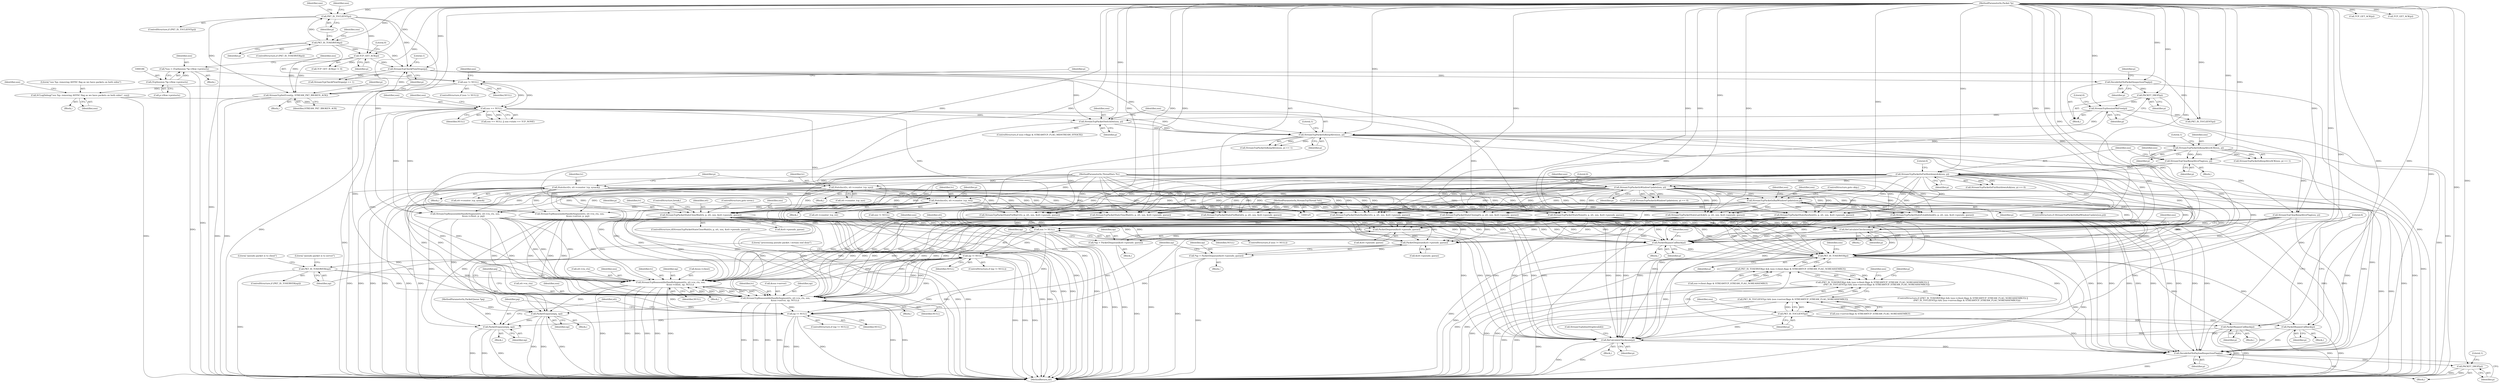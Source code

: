 digraph "1_suricata_843d0b7a10bb45627f94764a6c5d468a24143345@del" {
"1000589" [label="(Call,StreamTcpPacketStateCloseWait(tv, p, stt, ssn, &stt->pseudo_queue))"];
"1000281" [label="(Call,StatsIncr(tv, stt->counter_tcp_synack))"];
"1000126" [label="(MethodParameterIn,ThreadVars *tv)"];
"1000310" [label="(Call,StatsIncr(tv, stt->counter_tcp_rst))"];
"1000296" [label="(Call,StatsIncr(tv, stt->counter_tcp_syn))"];
"1000494" [label="(Call,StreamTcpPacketIsBadWindowUpdate(ssn,p))"];
"1000489" [label="(Call,StreamTcpPacketIsWindowUpdate(ssn, p))"];
"1000483" [label="(Call,StreamTcpPacketIsFinShutdownAck(ssn, p))"];
"1000478" [label="(Call,StreamTcpClearKeepAliveFlag(ssn, p))"];
"1000469" [label="(Call,StreamTcpPacketIsKeepAliveACK(ssn, p))"];
"1000461" [label="(Call,StreamTcpPacketIsKeepAlive(ssn, p))"];
"1000456" [label="(Call,StreamTcpPacketSwitchDir(ssn, p))"];
"1000359" [label="(Call,ssn == NULL)"];
"1000258" [label="(Call,SCLogDebug(\"ssn %p: removing ASYNC flag as we have packets on both sides\", ssn))"];
"1000193" [label="(Call,ssn != NULL)"];
"1000183" [label="(Call,*ssn = (TcpSession *)p->flow->protoctx)"];
"1000185" [label="(Call,(TcpSession *)p->flow->protoctx)"];
"1000335" [label="(Call,StreamTcpCheckFlowDrops(p))"];
"1000330" [label="(Call,StreamTcpSetEvent(p, STREAM_PKT_BROKEN_ACK))"];
"1000222" [label="(Call,PKT_IS_TOCLIENT(p))"];
"1000207" [label="(Call,PKT_IS_TOSERVER(p))"];
"1000127" [label="(MethodParameterIn,Packet *p)"];
"1000326" [label="(Call,TCP_GET_ACK(p))"];
"1000353" [label="(Call,StreamTcpSessionPktFree(p))"];
"1000351" [label="(Call,PACKET_DROP(p))"];
"1000345" [label="(Call,DecodeSetNoPacketInspectionFlag(p))"];
"1000128" [label="(MethodParameterIn,StreamTcpThread *stt)"];
"1000651" [label="(Call,ssn != NULL)"];
"1000675" [label="(Call,np != NULL)"];
"1000680" [label="(Call,PKT_IS_TOSERVER(np))"];
"1000685" [label="(Call,StreamTcpReassembleHandleSegment(tv, stt->ra_ctx, ssn,\n                            &ssn->client, np, NULL))"];
"1000701" [label="(Call,StreamTcpReassembleHandleSegment(tv, stt->ra_ctx, ssn,\n                            &ssn->server, np, NULL))"];
"1000713" [label="(Call,PacketEnqueue(pq, np))"];
"1000862" [label="(Call,PacketEnqueue(pq, np))"];
"1000858" [label="(Call,np != NULL)"];
"1000669" [label="(Call,PacketDequeue(&stt->pseudo_queue))"];
"1000667" [label="(Call,*np = PacketDequeue(&stt->pseudo_queue))"];
"1000852" [label="(Call,PacketDequeue(&stt->pseudo_queue))"];
"1000850" [label="(Call,*np = PacketDequeue(&stt->pseudo_queue))"];
"1000725" [label="(Call,ReCalculateChecksum(p))"];
"1000747" [label="(Call,PacketBypassCallback(p))"];
"1000774" [label="(Call,PKT_IS_TOSERVER(p))"];
"1000773" [label="(Call,PKT_IS_TOSERVER(p) && (ssn->client.flags & STREAMTCP_STREAM_FLAG_NOREASSEMBLY))"];
"1000772" [label="(Call,(PKT_IS_TOSERVER(p) && (ssn->client.flags & STREAMTCP_STREAM_FLAG_NOREASSEMBLY)) ||\n            (PKT_IS_TOCLIENT(p) && (ssn->server.flags & STREAMTCP_STREAM_FLAG_NOREASSEMBLY)))"];
"1000784" [label="(Call,PKT_IS_TOCLIENT(p))"];
"1000783" [label="(Call,PKT_IS_TOCLIENT(p) && (ssn->server.flags & STREAMTCP_STREAM_FLAG_NOREASSEMBLY))"];
"1000809" [label="(Call,PacketBypassCallback(p))"];
"1000872" [label="(Call,ReCalculateChecksum(p))"];
"1000877" [label="(Call,DecodeSetNoPayloadInspectionFlag(p))"];
"1000879" [label="(Call,PACKET_DROP(p))"];
"1000835" [label="(Call,PacketBypassCallback(p))"];
"1000859" [label="(Identifier,np)"];
"1000686" [label="(Identifier,tv)"];
"1000772" [label="(Call,(PKT_IS_TOSERVER(p) && (ssn->client.flags & STREAMTCP_STREAM_FLAG_NOREASSEMBLY)) ||\n            (PKT_IS_TOCLIENT(p) && (ssn->server.flags & STREAMTCP_STREAM_FLAG_NOREASSEMBLY)))"];
"1000684" [label="(Literal,\"pseudo packet is to server\")"];
"1000857" [label="(ControlStructure,if (np != NULL))"];
"1000193" [label="(Call,ssn != NULL)"];
"1000685" [label="(Call,StreamTcpReassembleHandleSegment(tv, stt->ra_ctx, ssn,\n                            &ssn->client, np, NULL))"];
"1000702" [label="(Identifier,tv)"];
"1000754" [label="(Identifier,ssn)"];
"1000707" [label="(Call,&ssn->server)"];
"1000470" [label="(Identifier,ssn)"];
"1000435" [label="(Call,TCP_GET_ACK(p))"];
"1000877" [label="(Call,DecodeSetNoPayloadInspectionFlag(p))"];
"1000668" [label="(Identifier,np)"];
"1000785" [label="(Identifier,p)"];
"1000698" [label="(Block,)"];
"1000853" [label="(Call,&stt->pseudo_queue)"];
"1000592" [label="(Identifier,stt)"];
"1000335" [label="(Call,StreamTcpCheckFlowDrops(p))"];
"1000458" [label="(Identifier,p)"];
"1000195" [label="(Identifier,NULL)"];
"1000779" [label="(Identifier,ssn)"];
"1000260" [label="(Identifier,ssn)"];
"1000725" [label="(Call,ReCalculateChecksum(p))"];
"1000858" [label="(Call,np != NULL)"];
"1000871" [label="(Block,)"];
"1000295" [label="(Block,)"];
"1000713" [label="(Call,PacketEnqueue(pq, np))"];
"1000496" [label="(Identifier,p)"];
"1000460" [label="(Call,StreamTcpPacketIsKeepAlive(ssn, p) == 1)"];
"1000336" [label="(Identifier,p)"];
"1000653" [label="(Identifier,NULL)"];
"1000328" [label="(Literal,0)"];
"1000489" [label="(Call,StreamTcpPacketIsWindowUpdate(ssn, p))"];
"1000588" [label="(ControlStructure,if(StreamTcpPacketStateCloseWait(tv, p, stt, ssn, &stt->pseudo_queue)))"];
"1000468" [label="(Call,StreamTcpPacketIsKeepAliveACK(ssn, p) == 1)"];
"1000126" [label="(MethodParameterIn,ThreadVars *tv)"];
"1000747" [label="(Call,PacketBypassCallback(p))"];
"1000222" [label="(Call,PKT_IS_TOCLIENT(p))"];
"1000338" [label="(Block,)"];
"1000346" [label="(Identifier,p)"];
"1000650" [label="(ControlStructure,if (ssn != NULL))"];
"1000796" [label="(Identifier,p)"];
"1000505" [label="(Call,StreamTcpPacketStateSynSent(tv, p, stt, ssn, &stt->pseudo_queue))"];
"1000832" [label="(Block,)"];
"1000353" [label="(Call,StreamTcpSessionPktFree(p))"];
"1000185" [label="(Call,(TcpSession *)p->flow->protoctx)"];
"1000349" [label="(Identifier,p)"];
"1000183" [label="(Call,*ssn = (TcpSession *)p->flow->protoctx)"];
"1000490" [label="(Identifier,ssn)"];
"1000659" [label="(Identifier,stt)"];
"1000599" [label="(ControlStructure,goto error;)"];
"1000500" [label="(Identifier,ssn)"];
"1000872" [label="(Call,ReCalculateChecksum(p))"];
"1000861" [label="(Block,)"];
"1000603" [label="(Call,StreamTcpPacketStateLastAck(tv, p, stt, ssn, &stt->pseudo_queue))"];
"1000311" [label="(Identifier,tv)"];
"1000187" [label="(Call,p->flow->protoctx)"];
"1000208" [label="(Identifier,p)"];
"1000677" [label="(Identifier,NULL)"];
"1000681" [label="(Identifier,np)"];
"1000330" [label="(Call,StreamTcpSetEvent(p, STREAM_PKT_BROKEN_ACK))"];
"1000321" [label="(Identifier,p)"];
"1000879" [label="(Call,PACKET_DROP(p))"];
"1000332" [label="(Identifier,STREAM_PKT_BROKEN_ACK)"];
"1000717" [label="(Literal,\"processing pseudo packet / stream end done\")"];
"1000810" [label="(Identifier,p)"];
"1000298" [label="(Call,stt->counter_tcp_syn)"];
"1000774" [label="(Call,PKT_IS_TOSERVER(p))"];
"1000695" [label="(Identifier,np)"];
"1000714" [label="(Identifier,pq)"];
"1000808" [label="(Block,)"];
"1000836" [label="(Identifier,p)"];
"1000494" [label="(Call,StreamTcpPacketIsBadWindowUpdate(ssn,p))"];
"1000326" [label="(Call,TCP_GET_ACK(p))"];
"1000480" [label="(Identifier,p)"];
"1000457" [label="(Identifier,ssn)"];
"1000483" [label="(Call,StreamTcpPacketIsFinShutdownAck(ssn, p))"];
"1000495" [label="(Identifier,ssn)"];
"1000359" [label="(Call,ssn == NULL)"];
"1000864" [label="(Identifier,np)"];
"1000860" [label="(Identifier,NULL)"];
"1000184" [label="(Identifier,ssn)"];
"1000472" [label="(Literal,1)"];
"1000547" [label="(Call,StreamTcpPacketStateFinWait1(tv, p, stt, ssn, &stt->pseudo_queue))"];
"1000297" [label="(Identifier,tv)"];
"1000485" [label="(Identifier,p)"];
"1000334" [label="(Call,StreamTcpCheckFlowDrops(p) == 1)"];
"1000789" [label="(Identifier,ssn)"];
"1000462" [label="(Identifier,ssn)"];
"1000352" [label="(Identifier,p)"];
"1000479" [label="(Identifier,ssn)"];
"1000851" [label="(Identifier,np)"];
"1000194" [label="(Identifier,ssn)"];
"1000271" [label="(Identifier,p)"];
"1000305" [label="(Identifier,p)"];
"1000415" [label="(Call,StreamTcpReassembleHandleSegment(tv, stt->ra_ctx, ssn,\n                        &ssn->server, p, pq))"];
"1000771" [label="(ControlStructure,if ((PKT_IS_TOSERVER(p) && (ssn->client.flags & STREAMTCP_STREAM_FLAG_NOREASSEMBLY)) ||\n            (PKT_IS_TOCLIENT(p) && (ssn->server.flags & STREAMTCP_STREAM_FLAG_NOREASSEMBLY))))"];
"1000127" [label="(MethodParameterIn,Packet *p)"];
"1000850" [label="(Call,*np = PacketDequeue(&stt->pseudo_queue))"];
"1000280" [label="(Block,)"];
"1000493" [label="(ControlStructure,if (StreamTcpPacketIsBadWindowUpdate(ssn,p)))"];
"1000712" [label="(Identifier,NULL)"];
"1000337" [label="(Literal,1)"];
"1000844" [label="(Identifier,stt)"];
"1000206" [label="(ControlStructure,if (PKT_IS_TOSERVER(p)))"];
"1000651" [label="(Call,ssn != NULL)"];
"1000358" [label="(Call,ssn == NULL || ssn->state == TCP_NONE)"];
"1000491" [label="(Identifier,p)"];
"1000484" [label="(Identifier,ssn)"];
"1000281" [label="(Call,StatsIncr(tv, stt->counter_tcp_synack))"];
"1000711" [label="(Identifier,np)"];
"1000461" [label="(Call,StreamTcpPacketIsKeepAlive(ssn, p))"];
"1000486" [label="(Literal,0)"];
"1000360" [label="(Identifier,ssn)"];
"1000497" [label="(ControlStructure,goto skip;)"];
"1000207" [label="(Call,PKT_IS_TOSERVER(p))"];
"1000259" [label="(Literal,\"ssn %p: removing ASYNC flag as we have packets on both sides\")"];
"1000880" [label="(Identifier,p)"];
"1000589" [label="(Call,StreamTcpPacketStateCloseWait(tv, p, stt, ssn, &stt->pseudo_queue))"];
"1000675" [label="(Call,np != NULL)"];
"1000296" [label="(Call,StatsIncr(tv, stt->counter_tcp_syn))"];
"1000809" [label="(Call,PacketBypassCallback(p))"];
"1000450" [label="(ControlStructure,if (ssn->flags & STREAMTCP_FLAG_MIDSTREAM_SYNACK))"];
"1000676" [label="(Identifier,np)"];
"1000474" [label="(Call,StreamTcpClearKeepAliveFlag(ssn, p))"];
"1000679" [label="(ControlStructure,if (PKT_IS_TOSERVER(np)))"];
"1000464" [label="(Literal,1)"];
"1000884" [label="(MethodReturn,int)"];
"1000748" [label="(Identifier,p)"];
"1000691" [label="(Call,&ssn->client)"];
"1000130" [label="(Block,)"];
"1000700" [label="(Literal,\"pseudo packet is to client\")"];
"1000351" [label="(Call,PACKET_DROP(p))"];
"1000192" [label="(ControlStructure,if (ssn != NULL))"];
"1000533" [label="(Call,StreamTcpPacketStateEstablished(tv, p, stt, ssn, &stt->pseudo_queue))"];
"1000223" [label="(Identifier,p)"];
"1000593" [label="(Identifier,ssn)"];
"1000345" [label="(Call,DecodeSetNoPacketInspectionFlag(p))"];
"1000746" [label="(Block,)"];
"1000331" [label="(Identifier,p)"];
"1000309" [label="(Block,)"];
"1000258" [label="(Call,SCLogDebug(\"ssn %p: removing ASYNC flag as we have packets on both sides\", ssn))"];
"1000715" [label="(Identifier,np)"];
"1000786" [label="(Call,ssn->server.flags & STREAMTCP_STREAM_FLAG_NOREASSEMBLY)"];
"1000413" [label="(Call,TCP_GET_ACK(p))"];
"1000878" [label="(Identifier,p)"];
"1000354" [label="(Identifier,p)"];
"1000776" [label="(Call,ssn->client.flags & STREAMTCP_STREAM_FLAG_NOREASSEMBLY)"];
"1000669" [label="(Call,PacketDequeue(&stt->pseudo_queue))"];
"1000594" [label="(Call,&stt->pseudo_queue)"];
"1000212" [label="(Identifier,ssn)"];
"1000852" [label="(Call,PacketDequeue(&stt->pseudo_queue))"];
"1000863" [label="(Identifier,pq)"];
"1000310" [label="(Call,StatsIncr(tv, stt->counter_tcp_rst))"];
"1000471" [label="(Identifier,p)"];
"1000848" [label="(Block,)"];
"1000687" [label="(Call,stt->ra_ctx)"];
"1000404" [label="(Call,PKT_IS_TOCLIENT(p))"];
"1000282" [label="(Identifier,tv)"];
"1000327" [label="(Identifier,p)"];
"1000356" [label="(Literal,0)"];
"1000690" [label="(Identifier,ssn)"];
"1000652" [label="(Identifier,ssn)"];
"1000482" [label="(Call,StreamTcpPacketIsFinShutdownAck(ssn, p) == 0)"];
"1000617" [label="(Call,StreamTcpPacketStateTimeWait(tv, p, stt, ssn, &stt->pseudo_queue))"];
"1000575" [label="(Call,StreamTcpPacketStateClosing(tv, p, stt, ssn, &stt->pseudo_queue))"];
"1000873" [label="(Identifier,p)"];
"1000364" [label="(Identifier,ssn)"];
"1000488" [label="(Call,StreamTcpPacketIsWindowUpdate(ssn, p) == 0)"];
"1000876" [label="(Block,)"];
"1000395" [label="(Block,)"];
"1000670" [label="(Call,&stt->pseudo_queue)"];
"1000701" [label="(Call,StreamTcpReassembleHandleSegment(tv, stt->ra_ctx, ssn,\n                            &ssn->server, np, NULL))"];
"1000437" [label="(Call,StreamTcpReassembleHandleSegment(tv, stt->ra_ctx, ssn,\n                        &ssn->client, p, pq))"];
"1000478" [label="(Call,StreamTcpClearKeepAliveFlag(ssn, p))"];
"1000680" [label="(Call,PKT_IS_TOSERVER(np))"];
"1000775" [label="(Identifier,p)"];
"1000456" [label="(Call,StreamTcpPacketSwitchDir(ssn, p))"];
"1000875" [label="(Call,StreamTcpInlineDropInvalid())"];
"1000128" [label="(MethodParameterIn,StreamTcpThread *stt)"];
"1000361" [label="(Identifier,NULL)"];
"1000329" [label="(Block,)"];
"1000129" [label="(MethodParameterIn,PacketQueue *pq)"];
"1000227" [label="(Identifier,ssn)"];
"1000862" [label="(Call,PacketEnqueue(pq, np))"];
"1000283" [label="(Call,stt->counter_tcp_synack)"];
"1000663" [label="(Block,)"];
"1000802" [label="(Identifier,ssn)"];
"1000325" [label="(Call,TCP_GET_ACK(p) != 0)"];
"1000783" [label="(Call,PKT_IS_TOCLIENT(p) && (ssn->server.flags & STREAMTCP_STREAM_FLAG_NOREASSEMBLY))"];
"1000312" [label="(Call,stt->counter_tcp_rst)"];
"1000263" [label="(Identifier,ssn)"];
"1000199" [label="(Identifier,ssn)"];
"1000384" [label="(Call,ssn != NULL)"];
"1000519" [label="(Call,StreamTcpPacketStateSynRecv(tv, p, stt, ssn, &stt->pseudo_queue))"];
"1000370" [label="(Call,StreamTcpPacketStateNone(tv, p, stt, ssn, &stt->pseudo_queue))"];
"1000674" [label="(ControlStructure,if (np != NULL))"];
"1000703" [label="(Call,stt->ra_ctx)"];
"1000591" [label="(Identifier,p)"];
"1000667" [label="(Call,*np = PacketDequeue(&stt->pseudo_queue))"];
"1000239" [label="(Identifier,ssn)"];
"1000463" [label="(Identifier,p)"];
"1000835" [label="(Call,PacketBypassCallback(p))"];
"1000726" [label="(Identifier,p)"];
"1000773" [label="(Call,PKT_IS_TOSERVER(p) && (ssn->client.flags & STREAMTCP_STREAM_FLAG_NOREASSEMBLY))"];
"1000492" [label="(Literal,0)"];
"1000706" [label="(Identifier,ssn)"];
"1000724" [label="(Block,)"];
"1000784" [label="(Call,PKT_IS_TOCLIENT(p))"];
"1000221" [label="(ControlStructure,if (PKT_IS_TOCLIENT(p)))"];
"1000732" [label="(Identifier,ssn)"];
"1000469" [label="(Call,StreamTcpPacketIsKeepAliveACK(ssn, p))"];
"1000590" [label="(Identifier,tv)"];
"1000257" [label="(Block,)"];
"1000682" [label="(Block,)"];
"1000696" [label="(Identifier,NULL)"];
"1000561" [label="(Call,StreamTcpPacketStateFinWait2(tv, p, stt, ssn, &stt->pseudo_queue))"];
"1000883" [label="(Literal,1)"];
"1000838" [label="(Literal,0)"];
"1000678" [label="(Block,)"];
"1000600" [label="(ControlStructure,break;)"];
"1000589" -> "1000588"  [label="AST: "];
"1000589" -> "1000594"  [label="CFG: "];
"1000590" -> "1000589"  [label="AST: "];
"1000591" -> "1000589"  [label="AST: "];
"1000592" -> "1000589"  [label="AST: "];
"1000593" -> "1000589"  [label="AST: "];
"1000594" -> "1000589"  [label="AST: "];
"1000599" -> "1000589"  [label="CFG: "];
"1000600" -> "1000589"  [label="CFG: "];
"1000589" -> "1000884"  [label="DDG: "];
"1000589" -> "1000884"  [label="DDG: "];
"1000589" -> "1000884"  [label="DDG: "];
"1000589" -> "1000884"  [label="DDG: "];
"1000589" -> "1000884"  [label="DDG: "];
"1000589" -> "1000884"  [label="DDG: "];
"1000281" -> "1000589"  [label="DDG: "];
"1000310" -> "1000589"  [label="DDG: "];
"1000296" -> "1000589"  [label="DDG: "];
"1000126" -> "1000589"  [label="DDG: "];
"1000494" -> "1000589"  [label="DDG: "];
"1000494" -> "1000589"  [label="DDG: "];
"1000489" -> "1000589"  [label="DDG: "];
"1000489" -> "1000589"  [label="DDG: "];
"1000483" -> "1000589"  [label="DDG: "];
"1000483" -> "1000589"  [label="DDG: "];
"1000127" -> "1000589"  [label="DDG: "];
"1000128" -> "1000589"  [label="DDG: "];
"1000589" -> "1000651"  [label="DDG: "];
"1000589" -> "1000669"  [label="DDG: "];
"1000589" -> "1000685"  [label="DDG: "];
"1000589" -> "1000701"  [label="DDG: "];
"1000589" -> "1000725"  [label="DDG: "];
"1000589" -> "1000747"  [label="DDG: "];
"1000589" -> "1000774"  [label="DDG: "];
"1000589" -> "1000852"  [label="DDG: "];
"1000589" -> "1000872"  [label="DDG: "];
"1000589" -> "1000877"  [label="DDG: "];
"1000281" -> "1000280"  [label="AST: "];
"1000281" -> "1000283"  [label="CFG: "];
"1000282" -> "1000281"  [label="AST: "];
"1000283" -> "1000281"  [label="AST: "];
"1000305" -> "1000281"  [label="CFG: "];
"1000281" -> "1000884"  [label="DDG: "];
"1000281" -> "1000884"  [label="DDG: "];
"1000281" -> "1000884"  [label="DDG: "];
"1000126" -> "1000281"  [label="DDG: "];
"1000281" -> "1000310"  [label="DDG: "];
"1000281" -> "1000370"  [label="DDG: "];
"1000281" -> "1000415"  [label="DDG: "];
"1000281" -> "1000437"  [label="DDG: "];
"1000281" -> "1000505"  [label="DDG: "];
"1000281" -> "1000519"  [label="DDG: "];
"1000281" -> "1000533"  [label="DDG: "];
"1000281" -> "1000547"  [label="DDG: "];
"1000281" -> "1000561"  [label="DDG: "];
"1000281" -> "1000575"  [label="DDG: "];
"1000281" -> "1000603"  [label="DDG: "];
"1000281" -> "1000617"  [label="DDG: "];
"1000281" -> "1000685"  [label="DDG: "];
"1000281" -> "1000701"  [label="DDG: "];
"1000126" -> "1000125"  [label="AST: "];
"1000126" -> "1000884"  [label="DDG: "];
"1000126" -> "1000296"  [label="DDG: "];
"1000126" -> "1000310"  [label="DDG: "];
"1000126" -> "1000370"  [label="DDG: "];
"1000126" -> "1000415"  [label="DDG: "];
"1000126" -> "1000437"  [label="DDG: "];
"1000126" -> "1000505"  [label="DDG: "];
"1000126" -> "1000519"  [label="DDG: "];
"1000126" -> "1000533"  [label="DDG: "];
"1000126" -> "1000547"  [label="DDG: "];
"1000126" -> "1000561"  [label="DDG: "];
"1000126" -> "1000575"  [label="DDG: "];
"1000126" -> "1000603"  [label="DDG: "];
"1000126" -> "1000617"  [label="DDG: "];
"1000126" -> "1000685"  [label="DDG: "];
"1000126" -> "1000701"  [label="DDG: "];
"1000310" -> "1000309"  [label="AST: "];
"1000310" -> "1000312"  [label="CFG: "];
"1000311" -> "1000310"  [label="AST: "];
"1000312" -> "1000310"  [label="AST: "];
"1000321" -> "1000310"  [label="CFG: "];
"1000310" -> "1000884"  [label="DDG: "];
"1000310" -> "1000884"  [label="DDG: "];
"1000310" -> "1000884"  [label="DDG: "];
"1000296" -> "1000310"  [label="DDG: "];
"1000310" -> "1000370"  [label="DDG: "];
"1000310" -> "1000415"  [label="DDG: "];
"1000310" -> "1000437"  [label="DDG: "];
"1000310" -> "1000505"  [label="DDG: "];
"1000310" -> "1000519"  [label="DDG: "];
"1000310" -> "1000533"  [label="DDG: "];
"1000310" -> "1000547"  [label="DDG: "];
"1000310" -> "1000561"  [label="DDG: "];
"1000310" -> "1000575"  [label="DDG: "];
"1000310" -> "1000603"  [label="DDG: "];
"1000310" -> "1000617"  [label="DDG: "];
"1000310" -> "1000685"  [label="DDG: "];
"1000310" -> "1000701"  [label="DDG: "];
"1000296" -> "1000295"  [label="AST: "];
"1000296" -> "1000298"  [label="CFG: "];
"1000297" -> "1000296"  [label="AST: "];
"1000298" -> "1000296"  [label="AST: "];
"1000305" -> "1000296"  [label="CFG: "];
"1000296" -> "1000884"  [label="DDG: "];
"1000296" -> "1000884"  [label="DDG: "];
"1000296" -> "1000884"  [label="DDG: "];
"1000296" -> "1000370"  [label="DDG: "];
"1000296" -> "1000415"  [label="DDG: "];
"1000296" -> "1000437"  [label="DDG: "];
"1000296" -> "1000505"  [label="DDG: "];
"1000296" -> "1000519"  [label="DDG: "];
"1000296" -> "1000533"  [label="DDG: "];
"1000296" -> "1000547"  [label="DDG: "];
"1000296" -> "1000561"  [label="DDG: "];
"1000296" -> "1000575"  [label="DDG: "];
"1000296" -> "1000603"  [label="DDG: "];
"1000296" -> "1000617"  [label="DDG: "];
"1000296" -> "1000685"  [label="DDG: "];
"1000296" -> "1000701"  [label="DDG: "];
"1000494" -> "1000493"  [label="AST: "];
"1000494" -> "1000496"  [label="CFG: "];
"1000495" -> "1000494"  [label="AST: "];
"1000496" -> "1000494"  [label="AST: "];
"1000497" -> "1000494"  [label="CFG: "];
"1000500" -> "1000494"  [label="CFG: "];
"1000494" -> "1000884"  [label="DDG: "];
"1000494" -> "1000884"  [label="DDG: "];
"1000489" -> "1000494"  [label="DDG: "];
"1000489" -> "1000494"  [label="DDG: "];
"1000127" -> "1000494"  [label="DDG: "];
"1000494" -> "1000505"  [label="DDG: "];
"1000494" -> "1000505"  [label="DDG: "];
"1000494" -> "1000519"  [label="DDG: "];
"1000494" -> "1000519"  [label="DDG: "];
"1000494" -> "1000533"  [label="DDG: "];
"1000494" -> "1000533"  [label="DDG: "];
"1000494" -> "1000547"  [label="DDG: "];
"1000494" -> "1000547"  [label="DDG: "];
"1000494" -> "1000561"  [label="DDG: "];
"1000494" -> "1000561"  [label="DDG: "];
"1000494" -> "1000575"  [label="DDG: "];
"1000494" -> "1000575"  [label="DDG: "];
"1000494" -> "1000603"  [label="DDG: "];
"1000494" -> "1000603"  [label="DDG: "];
"1000494" -> "1000617"  [label="DDG: "];
"1000494" -> "1000617"  [label="DDG: "];
"1000494" -> "1000651"  [label="DDG: "];
"1000494" -> "1000725"  [label="DDG: "];
"1000494" -> "1000747"  [label="DDG: "];
"1000494" -> "1000774"  [label="DDG: "];
"1000494" -> "1000872"  [label="DDG: "];
"1000494" -> "1000877"  [label="DDG: "];
"1000489" -> "1000488"  [label="AST: "];
"1000489" -> "1000491"  [label="CFG: "];
"1000490" -> "1000489"  [label="AST: "];
"1000491" -> "1000489"  [label="AST: "];
"1000492" -> "1000489"  [label="CFG: "];
"1000489" -> "1000884"  [label="DDG: "];
"1000489" -> "1000488"  [label="DDG: "];
"1000489" -> "1000488"  [label="DDG: "];
"1000483" -> "1000489"  [label="DDG: "];
"1000483" -> "1000489"  [label="DDG: "];
"1000127" -> "1000489"  [label="DDG: "];
"1000489" -> "1000505"  [label="DDG: "];
"1000489" -> "1000505"  [label="DDG: "];
"1000489" -> "1000519"  [label="DDG: "];
"1000489" -> "1000519"  [label="DDG: "];
"1000489" -> "1000533"  [label="DDG: "];
"1000489" -> "1000533"  [label="DDG: "];
"1000489" -> "1000547"  [label="DDG: "];
"1000489" -> "1000547"  [label="DDG: "];
"1000489" -> "1000561"  [label="DDG: "];
"1000489" -> "1000561"  [label="DDG: "];
"1000489" -> "1000575"  [label="DDG: "];
"1000489" -> "1000575"  [label="DDG: "];
"1000489" -> "1000603"  [label="DDG: "];
"1000489" -> "1000603"  [label="DDG: "];
"1000489" -> "1000617"  [label="DDG: "];
"1000489" -> "1000617"  [label="DDG: "];
"1000489" -> "1000651"  [label="DDG: "];
"1000489" -> "1000725"  [label="DDG: "];
"1000489" -> "1000747"  [label="DDG: "];
"1000489" -> "1000774"  [label="DDG: "];
"1000489" -> "1000872"  [label="DDG: "];
"1000489" -> "1000877"  [label="DDG: "];
"1000483" -> "1000482"  [label="AST: "];
"1000483" -> "1000485"  [label="CFG: "];
"1000484" -> "1000483"  [label="AST: "];
"1000485" -> "1000483"  [label="AST: "];
"1000486" -> "1000483"  [label="CFG: "];
"1000483" -> "1000884"  [label="DDG: "];
"1000483" -> "1000482"  [label="DDG: "];
"1000483" -> "1000482"  [label="DDG: "];
"1000478" -> "1000483"  [label="DDG: "];
"1000478" -> "1000483"  [label="DDG: "];
"1000127" -> "1000483"  [label="DDG: "];
"1000483" -> "1000505"  [label="DDG: "];
"1000483" -> "1000505"  [label="DDG: "];
"1000483" -> "1000519"  [label="DDG: "];
"1000483" -> "1000519"  [label="DDG: "];
"1000483" -> "1000533"  [label="DDG: "];
"1000483" -> "1000533"  [label="DDG: "];
"1000483" -> "1000547"  [label="DDG: "];
"1000483" -> "1000547"  [label="DDG: "];
"1000483" -> "1000561"  [label="DDG: "];
"1000483" -> "1000561"  [label="DDG: "];
"1000483" -> "1000575"  [label="DDG: "];
"1000483" -> "1000575"  [label="DDG: "];
"1000483" -> "1000603"  [label="DDG: "];
"1000483" -> "1000603"  [label="DDG: "];
"1000483" -> "1000617"  [label="DDG: "];
"1000483" -> "1000617"  [label="DDG: "];
"1000483" -> "1000651"  [label="DDG: "];
"1000483" -> "1000725"  [label="DDG: "];
"1000483" -> "1000747"  [label="DDG: "];
"1000483" -> "1000774"  [label="DDG: "];
"1000483" -> "1000872"  [label="DDG: "];
"1000483" -> "1000877"  [label="DDG: "];
"1000478" -> "1000395"  [label="AST: "];
"1000478" -> "1000480"  [label="CFG: "];
"1000479" -> "1000478"  [label="AST: "];
"1000480" -> "1000478"  [label="AST: "];
"1000484" -> "1000478"  [label="CFG: "];
"1000478" -> "1000884"  [label="DDG: "];
"1000469" -> "1000478"  [label="DDG: "];
"1000469" -> "1000478"  [label="DDG: "];
"1000127" -> "1000478"  [label="DDG: "];
"1000469" -> "1000468"  [label="AST: "];
"1000469" -> "1000471"  [label="CFG: "];
"1000470" -> "1000469"  [label="AST: "];
"1000471" -> "1000469"  [label="AST: "];
"1000472" -> "1000469"  [label="CFG: "];
"1000469" -> "1000468"  [label="DDG: "];
"1000469" -> "1000468"  [label="DDG: "];
"1000461" -> "1000469"  [label="DDG: "];
"1000461" -> "1000469"  [label="DDG: "];
"1000127" -> "1000469"  [label="DDG: "];
"1000469" -> "1000474"  [label="DDG: "];
"1000469" -> "1000474"  [label="DDG: "];
"1000461" -> "1000460"  [label="AST: "];
"1000461" -> "1000463"  [label="CFG: "];
"1000462" -> "1000461"  [label="AST: "];
"1000463" -> "1000461"  [label="AST: "];
"1000464" -> "1000461"  [label="CFG: "];
"1000461" -> "1000884"  [label="DDG: "];
"1000461" -> "1000460"  [label="DDG: "];
"1000461" -> "1000460"  [label="DDG: "];
"1000456" -> "1000461"  [label="DDG: "];
"1000456" -> "1000461"  [label="DDG: "];
"1000359" -> "1000461"  [label="DDG: "];
"1000335" -> "1000461"  [label="DDG: "];
"1000353" -> "1000461"  [label="DDG: "];
"1000127" -> "1000461"  [label="DDG: "];
"1000461" -> "1000651"  [label="DDG: "];
"1000461" -> "1000725"  [label="DDG: "];
"1000461" -> "1000747"  [label="DDG: "];
"1000461" -> "1000774"  [label="DDG: "];
"1000461" -> "1000872"  [label="DDG: "];
"1000461" -> "1000877"  [label="DDG: "];
"1000456" -> "1000450"  [label="AST: "];
"1000456" -> "1000458"  [label="CFG: "];
"1000457" -> "1000456"  [label="AST: "];
"1000458" -> "1000456"  [label="AST: "];
"1000462" -> "1000456"  [label="CFG: "];
"1000456" -> "1000884"  [label="DDG: "];
"1000359" -> "1000456"  [label="DDG: "];
"1000335" -> "1000456"  [label="DDG: "];
"1000353" -> "1000456"  [label="DDG: "];
"1000127" -> "1000456"  [label="DDG: "];
"1000359" -> "1000358"  [label="AST: "];
"1000359" -> "1000361"  [label="CFG: "];
"1000360" -> "1000359"  [label="AST: "];
"1000361" -> "1000359"  [label="AST: "];
"1000364" -> "1000359"  [label="CFG: "];
"1000358" -> "1000359"  [label="CFG: "];
"1000359" -> "1000884"  [label="DDG: "];
"1000359" -> "1000358"  [label="DDG: "];
"1000359" -> "1000358"  [label="DDG: "];
"1000258" -> "1000359"  [label="DDG: "];
"1000193" -> "1000359"  [label="DDG: "];
"1000193" -> "1000359"  [label="DDG: "];
"1000359" -> "1000370"  [label="DDG: "];
"1000359" -> "1000384"  [label="DDG: "];
"1000359" -> "1000415"  [label="DDG: "];
"1000359" -> "1000437"  [label="DDG: "];
"1000359" -> "1000651"  [label="DDG: "];
"1000359" -> "1000858"  [label="DDG: "];
"1000258" -> "1000257"  [label="AST: "];
"1000258" -> "1000260"  [label="CFG: "];
"1000259" -> "1000258"  [label="AST: "];
"1000260" -> "1000258"  [label="AST: "];
"1000263" -> "1000258"  [label="CFG: "];
"1000258" -> "1000884"  [label="DDG: "];
"1000193" -> "1000258"  [label="DDG: "];
"1000193" -> "1000192"  [label="AST: "];
"1000193" -> "1000195"  [label="CFG: "];
"1000194" -> "1000193"  [label="AST: "];
"1000195" -> "1000193"  [label="AST: "];
"1000199" -> "1000193"  [label="CFG: "];
"1000271" -> "1000193"  [label="CFG: "];
"1000193" -> "1000884"  [label="DDG: "];
"1000183" -> "1000193"  [label="DDG: "];
"1000183" -> "1000130"  [label="AST: "];
"1000183" -> "1000185"  [label="CFG: "];
"1000184" -> "1000183"  [label="AST: "];
"1000185" -> "1000183"  [label="AST: "];
"1000194" -> "1000183"  [label="CFG: "];
"1000183" -> "1000884"  [label="DDG: "];
"1000185" -> "1000183"  [label="DDG: "];
"1000185" -> "1000187"  [label="CFG: "];
"1000186" -> "1000185"  [label="AST: "];
"1000187" -> "1000185"  [label="AST: "];
"1000185" -> "1000884"  [label="DDG: "];
"1000335" -> "1000334"  [label="AST: "];
"1000335" -> "1000336"  [label="CFG: "];
"1000336" -> "1000335"  [label="AST: "];
"1000337" -> "1000335"  [label="CFG: "];
"1000335" -> "1000334"  [label="DDG: "];
"1000330" -> "1000335"  [label="DDG: "];
"1000222" -> "1000335"  [label="DDG: "];
"1000207" -> "1000335"  [label="DDG: "];
"1000326" -> "1000335"  [label="DDG: "];
"1000127" -> "1000335"  [label="DDG: "];
"1000335" -> "1000345"  [label="DDG: "];
"1000335" -> "1000370"  [label="DDG: "];
"1000335" -> "1000404"  [label="DDG: "];
"1000330" -> "1000329"  [label="AST: "];
"1000330" -> "1000332"  [label="CFG: "];
"1000331" -> "1000330"  [label="AST: "];
"1000332" -> "1000330"  [label="AST: "];
"1000336" -> "1000330"  [label="CFG: "];
"1000330" -> "1000884"  [label="DDG: "];
"1000330" -> "1000884"  [label="DDG: "];
"1000222" -> "1000330"  [label="DDG: "];
"1000207" -> "1000330"  [label="DDG: "];
"1000326" -> "1000330"  [label="DDG: "];
"1000127" -> "1000330"  [label="DDG: "];
"1000222" -> "1000221"  [label="AST: "];
"1000222" -> "1000223"  [label="CFG: "];
"1000223" -> "1000222"  [label="AST: "];
"1000227" -> "1000222"  [label="CFG: "];
"1000239" -> "1000222"  [label="CFG: "];
"1000222" -> "1000884"  [label="DDG: "];
"1000207" -> "1000222"  [label="DDG: "];
"1000127" -> "1000222"  [label="DDG: "];
"1000222" -> "1000326"  [label="DDG: "];
"1000207" -> "1000206"  [label="AST: "];
"1000207" -> "1000208"  [label="CFG: "];
"1000208" -> "1000207"  [label="AST: "];
"1000212" -> "1000207"  [label="CFG: "];
"1000223" -> "1000207"  [label="CFG: "];
"1000207" -> "1000884"  [label="DDG: "];
"1000127" -> "1000207"  [label="DDG: "];
"1000207" -> "1000326"  [label="DDG: "];
"1000127" -> "1000125"  [label="AST: "];
"1000127" -> "1000884"  [label="DDG: "];
"1000127" -> "1000326"  [label="DDG: "];
"1000127" -> "1000345"  [label="DDG: "];
"1000127" -> "1000351"  [label="DDG: "];
"1000127" -> "1000353"  [label="DDG: "];
"1000127" -> "1000370"  [label="DDG: "];
"1000127" -> "1000404"  [label="DDG: "];
"1000127" -> "1000413"  [label="DDG: "];
"1000127" -> "1000415"  [label="DDG: "];
"1000127" -> "1000435"  [label="DDG: "];
"1000127" -> "1000437"  [label="DDG: "];
"1000127" -> "1000474"  [label="DDG: "];
"1000127" -> "1000505"  [label="DDG: "];
"1000127" -> "1000519"  [label="DDG: "];
"1000127" -> "1000533"  [label="DDG: "];
"1000127" -> "1000547"  [label="DDG: "];
"1000127" -> "1000561"  [label="DDG: "];
"1000127" -> "1000575"  [label="DDG: "];
"1000127" -> "1000603"  [label="DDG: "];
"1000127" -> "1000617"  [label="DDG: "];
"1000127" -> "1000725"  [label="DDG: "];
"1000127" -> "1000747"  [label="DDG: "];
"1000127" -> "1000774"  [label="DDG: "];
"1000127" -> "1000784"  [label="DDG: "];
"1000127" -> "1000809"  [label="DDG: "];
"1000127" -> "1000835"  [label="DDG: "];
"1000127" -> "1000872"  [label="DDG: "];
"1000127" -> "1000877"  [label="DDG: "];
"1000127" -> "1000879"  [label="DDG: "];
"1000326" -> "1000325"  [label="AST: "];
"1000326" -> "1000327"  [label="CFG: "];
"1000327" -> "1000326"  [label="AST: "];
"1000328" -> "1000326"  [label="CFG: "];
"1000326" -> "1000325"  [label="DDG: "];
"1000353" -> "1000338"  [label="AST: "];
"1000353" -> "1000354"  [label="CFG: "];
"1000354" -> "1000353"  [label="AST: "];
"1000356" -> "1000353"  [label="CFG: "];
"1000353" -> "1000884"  [label="DDG: "];
"1000351" -> "1000353"  [label="DDG: "];
"1000353" -> "1000370"  [label="DDG: "];
"1000353" -> "1000404"  [label="DDG: "];
"1000351" -> "1000338"  [label="AST: "];
"1000351" -> "1000352"  [label="CFG: "];
"1000352" -> "1000351"  [label="AST: "];
"1000354" -> "1000351"  [label="CFG: "];
"1000351" -> "1000884"  [label="DDG: "];
"1000345" -> "1000351"  [label="DDG: "];
"1000345" -> "1000338"  [label="AST: "];
"1000345" -> "1000346"  [label="CFG: "];
"1000346" -> "1000345"  [label="AST: "];
"1000349" -> "1000345"  [label="CFG: "];
"1000345" -> "1000884"  [label="DDG: "];
"1000128" -> "1000125"  [label="AST: "];
"1000128" -> "1000884"  [label="DDG: "];
"1000128" -> "1000370"  [label="DDG: "];
"1000128" -> "1000505"  [label="DDG: "];
"1000128" -> "1000519"  [label="DDG: "];
"1000128" -> "1000533"  [label="DDG: "];
"1000128" -> "1000547"  [label="DDG: "];
"1000128" -> "1000561"  [label="DDG: "];
"1000128" -> "1000575"  [label="DDG: "];
"1000128" -> "1000603"  [label="DDG: "];
"1000128" -> "1000617"  [label="DDG: "];
"1000651" -> "1000650"  [label="AST: "];
"1000651" -> "1000653"  [label="CFG: "];
"1000652" -> "1000651"  [label="AST: "];
"1000653" -> "1000651"  [label="AST: "];
"1000659" -> "1000651"  [label="CFG: "];
"1000838" -> "1000651"  [label="CFG: "];
"1000651" -> "1000884"  [label="DDG: "];
"1000651" -> "1000884"  [label="DDG: "];
"1000651" -> "1000884"  [label="DDG: "];
"1000437" -> "1000651"  [label="DDG: "];
"1000505" -> "1000651"  [label="DDG: "];
"1000617" -> "1000651"  [label="DDG: "];
"1000415" -> "1000651"  [label="DDG: "];
"1000474" -> "1000651"  [label="DDG: "];
"1000561" -> "1000651"  [label="DDG: "];
"1000547" -> "1000651"  [label="DDG: "];
"1000533" -> "1000651"  [label="DDG: "];
"1000384" -> "1000651"  [label="DDG: "];
"1000384" -> "1000651"  [label="DDG: "];
"1000603" -> "1000651"  [label="DDG: "];
"1000575" -> "1000651"  [label="DDG: "];
"1000519" -> "1000651"  [label="DDG: "];
"1000651" -> "1000675"  [label="DDG: "];
"1000651" -> "1000685"  [label="DDG: "];
"1000651" -> "1000701"  [label="DDG: "];
"1000651" -> "1000858"  [label="DDG: "];
"1000675" -> "1000674"  [label="AST: "];
"1000675" -> "1000677"  [label="CFG: "];
"1000676" -> "1000675"  [label="AST: "];
"1000677" -> "1000675"  [label="AST: "];
"1000681" -> "1000675"  [label="CFG: "];
"1000717" -> "1000675"  [label="CFG: "];
"1000675" -> "1000884"  [label="DDG: "];
"1000675" -> "1000884"  [label="DDG: "];
"1000675" -> "1000884"  [label="DDG: "];
"1000667" -> "1000675"  [label="DDG: "];
"1000685" -> "1000675"  [label="DDG: "];
"1000701" -> "1000675"  [label="DDG: "];
"1000675" -> "1000680"  [label="DDG: "];
"1000675" -> "1000685"  [label="DDG: "];
"1000675" -> "1000701"  [label="DDG: "];
"1000675" -> "1000858"  [label="DDG: "];
"1000680" -> "1000679"  [label="AST: "];
"1000680" -> "1000681"  [label="CFG: "];
"1000681" -> "1000680"  [label="AST: "];
"1000684" -> "1000680"  [label="CFG: "];
"1000700" -> "1000680"  [label="CFG: "];
"1000680" -> "1000884"  [label="DDG: "];
"1000680" -> "1000685"  [label="DDG: "];
"1000680" -> "1000701"  [label="DDG: "];
"1000685" -> "1000682"  [label="AST: "];
"1000685" -> "1000696"  [label="CFG: "];
"1000686" -> "1000685"  [label="AST: "];
"1000687" -> "1000685"  [label="AST: "];
"1000690" -> "1000685"  [label="AST: "];
"1000691" -> "1000685"  [label="AST: "];
"1000695" -> "1000685"  [label="AST: "];
"1000696" -> "1000685"  [label="AST: "];
"1000714" -> "1000685"  [label="CFG: "];
"1000685" -> "1000884"  [label="DDG: "];
"1000685" -> "1000884"  [label="DDG: "];
"1000685" -> "1000884"  [label="DDG: "];
"1000685" -> "1000884"  [label="DDG: "];
"1000685" -> "1000884"  [label="DDG: "];
"1000685" -> "1000884"  [label="DDG: "];
"1000519" -> "1000685"  [label="DDG: "];
"1000437" -> "1000685"  [label="DDG: "];
"1000437" -> "1000685"  [label="DDG: "];
"1000437" -> "1000685"  [label="DDG: "];
"1000603" -> "1000685"  [label="DDG: "];
"1000701" -> "1000685"  [label="DDG: "];
"1000701" -> "1000685"  [label="DDG: "];
"1000701" -> "1000685"  [label="DDG: "];
"1000415" -> "1000685"  [label="DDG: "];
"1000415" -> "1000685"  [label="DDG: "];
"1000575" -> "1000685"  [label="DDG: "];
"1000370" -> "1000685"  [label="DDG: "];
"1000547" -> "1000685"  [label="DDG: "];
"1000505" -> "1000685"  [label="DDG: "];
"1000561" -> "1000685"  [label="DDG: "];
"1000617" -> "1000685"  [label="DDG: "];
"1000533" -> "1000685"  [label="DDG: "];
"1000685" -> "1000701"  [label="DDG: "];
"1000685" -> "1000701"  [label="DDG: "];
"1000685" -> "1000701"  [label="DDG: "];
"1000685" -> "1000713"  [label="DDG: "];
"1000685" -> "1000858"  [label="DDG: "];
"1000701" -> "1000698"  [label="AST: "];
"1000701" -> "1000712"  [label="CFG: "];
"1000702" -> "1000701"  [label="AST: "];
"1000703" -> "1000701"  [label="AST: "];
"1000706" -> "1000701"  [label="AST: "];
"1000707" -> "1000701"  [label="AST: "];
"1000711" -> "1000701"  [label="AST: "];
"1000712" -> "1000701"  [label="AST: "];
"1000714" -> "1000701"  [label="CFG: "];
"1000701" -> "1000884"  [label="DDG: "];
"1000701" -> "1000884"  [label="DDG: "];
"1000701" -> "1000884"  [label="DDG: "];
"1000701" -> "1000884"  [label="DDG: "];
"1000701" -> "1000884"  [label="DDG: "];
"1000701" -> "1000884"  [label="DDG: "];
"1000519" -> "1000701"  [label="DDG: "];
"1000437" -> "1000701"  [label="DDG: "];
"1000437" -> "1000701"  [label="DDG: "];
"1000603" -> "1000701"  [label="DDG: "];
"1000415" -> "1000701"  [label="DDG: "];
"1000415" -> "1000701"  [label="DDG: "];
"1000415" -> "1000701"  [label="DDG: "];
"1000575" -> "1000701"  [label="DDG: "];
"1000370" -> "1000701"  [label="DDG: "];
"1000547" -> "1000701"  [label="DDG: "];
"1000505" -> "1000701"  [label="DDG: "];
"1000561" -> "1000701"  [label="DDG: "];
"1000617" -> "1000701"  [label="DDG: "];
"1000533" -> "1000701"  [label="DDG: "];
"1000701" -> "1000713"  [label="DDG: "];
"1000701" -> "1000858"  [label="DDG: "];
"1000713" -> "1000678"  [label="AST: "];
"1000713" -> "1000715"  [label="CFG: "];
"1000714" -> "1000713"  [label="AST: "];
"1000715" -> "1000713"  [label="AST: "];
"1000717" -> "1000713"  [label="CFG: "];
"1000713" -> "1000884"  [label="DDG: "];
"1000713" -> "1000884"  [label="DDG: "];
"1000713" -> "1000884"  [label="DDG: "];
"1000437" -> "1000713"  [label="DDG: "];
"1000415" -> "1000713"  [label="DDG: "];
"1000129" -> "1000713"  [label="DDG: "];
"1000713" -> "1000862"  [label="DDG: "];
"1000862" -> "1000861"  [label="AST: "];
"1000862" -> "1000864"  [label="CFG: "];
"1000863" -> "1000862"  [label="AST: "];
"1000864" -> "1000862"  [label="AST: "];
"1000844" -> "1000862"  [label="CFG: "];
"1000862" -> "1000884"  [label="DDG: "];
"1000862" -> "1000884"  [label="DDG: "];
"1000862" -> "1000884"  [label="DDG: "];
"1000437" -> "1000862"  [label="DDG: "];
"1000415" -> "1000862"  [label="DDG: "];
"1000129" -> "1000862"  [label="DDG: "];
"1000858" -> "1000862"  [label="DDG: "];
"1000858" -> "1000857"  [label="AST: "];
"1000858" -> "1000860"  [label="CFG: "];
"1000859" -> "1000858"  [label="AST: "];
"1000860" -> "1000858"  [label="AST: "];
"1000844" -> "1000858"  [label="CFG: "];
"1000863" -> "1000858"  [label="CFG: "];
"1000858" -> "1000884"  [label="DDG: "];
"1000858" -> "1000884"  [label="DDG: "];
"1000858" -> "1000884"  [label="DDG: "];
"1000850" -> "1000858"  [label="DDG: "];
"1000669" -> "1000667"  [label="AST: "];
"1000669" -> "1000670"  [label="CFG: "];
"1000670" -> "1000669"  [label="AST: "];
"1000667" -> "1000669"  [label="CFG: "];
"1000669" -> "1000884"  [label="DDG: "];
"1000669" -> "1000667"  [label="DDG: "];
"1000370" -> "1000669"  [label="DDG: "];
"1000519" -> "1000669"  [label="DDG: "];
"1000561" -> "1000669"  [label="DDG: "];
"1000603" -> "1000669"  [label="DDG: "];
"1000505" -> "1000669"  [label="DDG: "];
"1000533" -> "1000669"  [label="DDG: "];
"1000547" -> "1000669"  [label="DDG: "];
"1000575" -> "1000669"  [label="DDG: "];
"1000617" -> "1000669"  [label="DDG: "];
"1000669" -> "1000852"  [label="DDG: "];
"1000667" -> "1000663"  [label="AST: "];
"1000668" -> "1000667"  [label="AST: "];
"1000676" -> "1000667"  [label="CFG: "];
"1000667" -> "1000884"  [label="DDG: "];
"1000852" -> "1000850"  [label="AST: "];
"1000852" -> "1000853"  [label="CFG: "];
"1000853" -> "1000852"  [label="AST: "];
"1000850" -> "1000852"  [label="CFG: "];
"1000852" -> "1000884"  [label="DDG: "];
"1000852" -> "1000850"  [label="DDG: "];
"1000370" -> "1000852"  [label="DDG: "];
"1000519" -> "1000852"  [label="DDG: "];
"1000561" -> "1000852"  [label="DDG: "];
"1000603" -> "1000852"  [label="DDG: "];
"1000505" -> "1000852"  [label="DDG: "];
"1000533" -> "1000852"  [label="DDG: "];
"1000547" -> "1000852"  [label="DDG: "];
"1000575" -> "1000852"  [label="DDG: "];
"1000617" -> "1000852"  [label="DDG: "];
"1000850" -> "1000848"  [label="AST: "];
"1000851" -> "1000850"  [label="AST: "];
"1000859" -> "1000850"  [label="CFG: "];
"1000850" -> "1000884"  [label="DDG: "];
"1000725" -> "1000724"  [label="AST: "];
"1000725" -> "1000726"  [label="CFG: "];
"1000726" -> "1000725"  [label="AST: "];
"1000732" -> "1000725"  [label="CFG: "];
"1000725" -> "1000884"  [label="DDG: "];
"1000561" -> "1000725"  [label="DDG: "];
"1000505" -> "1000725"  [label="DDG: "];
"1000474" -> "1000725"  [label="DDG: "];
"1000437" -> "1000725"  [label="DDG: "];
"1000617" -> "1000725"  [label="DDG: "];
"1000533" -> "1000725"  [label="DDG: "];
"1000370" -> "1000725"  [label="DDG: "];
"1000547" -> "1000725"  [label="DDG: "];
"1000575" -> "1000725"  [label="DDG: "];
"1000415" -> "1000725"  [label="DDG: "];
"1000603" -> "1000725"  [label="DDG: "];
"1000519" -> "1000725"  [label="DDG: "];
"1000725" -> "1000747"  [label="DDG: "];
"1000725" -> "1000774"  [label="DDG: "];
"1000747" -> "1000746"  [label="AST: "];
"1000747" -> "1000748"  [label="CFG: "];
"1000748" -> "1000747"  [label="AST: "];
"1000754" -> "1000747"  [label="CFG: "];
"1000747" -> "1000884"  [label="DDG: "];
"1000561" -> "1000747"  [label="DDG: "];
"1000505" -> "1000747"  [label="DDG: "];
"1000474" -> "1000747"  [label="DDG: "];
"1000437" -> "1000747"  [label="DDG: "];
"1000533" -> "1000747"  [label="DDG: "];
"1000370" -> "1000747"  [label="DDG: "];
"1000547" -> "1000747"  [label="DDG: "];
"1000575" -> "1000747"  [label="DDG: "];
"1000415" -> "1000747"  [label="DDG: "];
"1000603" -> "1000747"  [label="DDG: "];
"1000519" -> "1000747"  [label="DDG: "];
"1000617" -> "1000747"  [label="DDG: "];
"1000747" -> "1000774"  [label="DDG: "];
"1000774" -> "1000773"  [label="AST: "];
"1000774" -> "1000775"  [label="CFG: "];
"1000775" -> "1000774"  [label="AST: "];
"1000779" -> "1000774"  [label="CFG: "];
"1000773" -> "1000774"  [label="CFG: "];
"1000774" -> "1000884"  [label="DDG: "];
"1000774" -> "1000773"  [label="DDG: "];
"1000505" -> "1000774"  [label="DDG: "];
"1000474" -> "1000774"  [label="DDG: "];
"1000437" -> "1000774"  [label="DDG: "];
"1000533" -> "1000774"  [label="DDG: "];
"1000370" -> "1000774"  [label="DDG: "];
"1000547" -> "1000774"  [label="DDG: "];
"1000561" -> "1000774"  [label="DDG: "];
"1000575" -> "1000774"  [label="DDG: "];
"1000415" -> "1000774"  [label="DDG: "];
"1000603" -> "1000774"  [label="DDG: "];
"1000519" -> "1000774"  [label="DDG: "];
"1000617" -> "1000774"  [label="DDG: "];
"1000774" -> "1000784"  [label="DDG: "];
"1000774" -> "1000809"  [label="DDG: "];
"1000774" -> "1000835"  [label="DDG: "];
"1000774" -> "1000872"  [label="DDG: "];
"1000774" -> "1000877"  [label="DDG: "];
"1000773" -> "1000772"  [label="AST: "];
"1000773" -> "1000776"  [label="CFG: "];
"1000776" -> "1000773"  [label="AST: "];
"1000785" -> "1000773"  [label="CFG: "];
"1000772" -> "1000773"  [label="CFG: "];
"1000773" -> "1000884"  [label="DDG: "];
"1000773" -> "1000884"  [label="DDG: "];
"1000773" -> "1000772"  [label="DDG: "];
"1000773" -> "1000772"  [label="DDG: "];
"1000776" -> "1000773"  [label="DDG: "];
"1000776" -> "1000773"  [label="DDG: "];
"1000772" -> "1000771"  [label="AST: "];
"1000772" -> "1000783"  [label="CFG: "];
"1000783" -> "1000772"  [label="AST: "];
"1000796" -> "1000772"  [label="CFG: "];
"1000802" -> "1000772"  [label="CFG: "];
"1000772" -> "1000884"  [label="DDG: "];
"1000772" -> "1000884"  [label="DDG: "];
"1000772" -> "1000884"  [label="DDG: "];
"1000783" -> "1000772"  [label="DDG: "];
"1000783" -> "1000772"  [label="DDG: "];
"1000784" -> "1000783"  [label="AST: "];
"1000784" -> "1000785"  [label="CFG: "];
"1000785" -> "1000784"  [label="AST: "];
"1000789" -> "1000784"  [label="CFG: "];
"1000783" -> "1000784"  [label="CFG: "];
"1000784" -> "1000884"  [label="DDG: "];
"1000784" -> "1000783"  [label="DDG: "];
"1000784" -> "1000809"  [label="DDG: "];
"1000784" -> "1000835"  [label="DDG: "];
"1000784" -> "1000872"  [label="DDG: "];
"1000784" -> "1000877"  [label="DDG: "];
"1000783" -> "1000786"  [label="CFG: "];
"1000786" -> "1000783"  [label="AST: "];
"1000783" -> "1000884"  [label="DDG: "];
"1000783" -> "1000884"  [label="DDG: "];
"1000786" -> "1000783"  [label="DDG: "];
"1000786" -> "1000783"  [label="DDG: "];
"1000809" -> "1000808"  [label="AST: "];
"1000809" -> "1000810"  [label="CFG: "];
"1000810" -> "1000809"  [label="AST: "];
"1000838" -> "1000809"  [label="CFG: "];
"1000809" -> "1000884"  [label="DDG: "];
"1000809" -> "1000884"  [label="DDG: "];
"1000809" -> "1000872"  [label="DDG: "];
"1000809" -> "1000877"  [label="DDG: "];
"1000872" -> "1000871"  [label="AST: "];
"1000872" -> "1000873"  [label="CFG: "];
"1000873" -> "1000872"  [label="AST: "];
"1000875" -> "1000872"  [label="CFG: "];
"1000872" -> "1000884"  [label="DDG: "];
"1000872" -> "1000884"  [label="DDG: "];
"1000561" -> "1000872"  [label="DDG: "];
"1000505" -> "1000872"  [label="DDG: "];
"1000474" -> "1000872"  [label="DDG: "];
"1000437" -> "1000872"  [label="DDG: "];
"1000835" -> "1000872"  [label="DDG: "];
"1000617" -> "1000872"  [label="DDG: "];
"1000533" -> "1000872"  [label="DDG: "];
"1000370" -> "1000872"  [label="DDG: "];
"1000547" -> "1000872"  [label="DDG: "];
"1000575" -> "1000872"  [label="DDG: "];
"1000415" -> "1000872"  [label="DDG: "];
"1000603" -> "1000872"  [label="DDG: "];
"1000519" -> "1000872"  [label="DDG: "];
"1000872" -> "1000877"  [label="DDG: "];
"1000877" -> "1000876"  [label="AST: "];
"1000877" -> "1000878"  [label="CFG: "];
"1000878" -> "1000877"  [label="AST: "];
"1000880" -> "1000877"  [label="CFG: "];
"1000877" -> "1000884"  [label="DDG: "];
"1000561" -> "1000877"  [label="DDG: "];
"1000505" -> "1000877"  [label="DDG: "];
"1000474" -> "1000877"  [label="DDG: "];
"1000835" -> "1000877"  [label="DDG: "];
"1000617" -> "1000877"  [label="DDG: "];
"1000533" -> "1000877"  [label="DDG: "];
"1000370" -> "1000877"  [label="DDG: "];
"1000547" -> "1000877"  [label="DDG: "];
"1000575" -> "1000877"  [label="DDG: "];
"1000437" -> "1000877"  [label="DDG: "];
"1000415" -> "1000877"  [label="DDG: "];
"1000603" -> "1000877"  [label="DDG: "];
"1000519" -> "1000877"  [label="DDG: "];
"1000877" -> "1000879"  [label="DDG: "];
"1000879" -> "1000876"  [label="AST: "];
"1000879" -> "1000880"  [label="CFG: "];
"1000880" -> "1000879"  [label="AST: "];
"1000883" -> "1000879"  [label="CFG: "];
"1000879" -> "1000884"  [label="DDG: "];
"1000879" -> "1000884"  [label="DDG: "];
"1000835" -> "1000832"  [label="AST: "];
"1000835" -> "1000836"  [label="CFG: "];
"1000836" -> "1000835"  [label="AST: "];
"1000838" -> "1000835"  [label="CFG: "];
"1000835" -> "1000884"  [label="DDG: "];
"1000835" -> "1000884"  [label="DDG: "];
}
